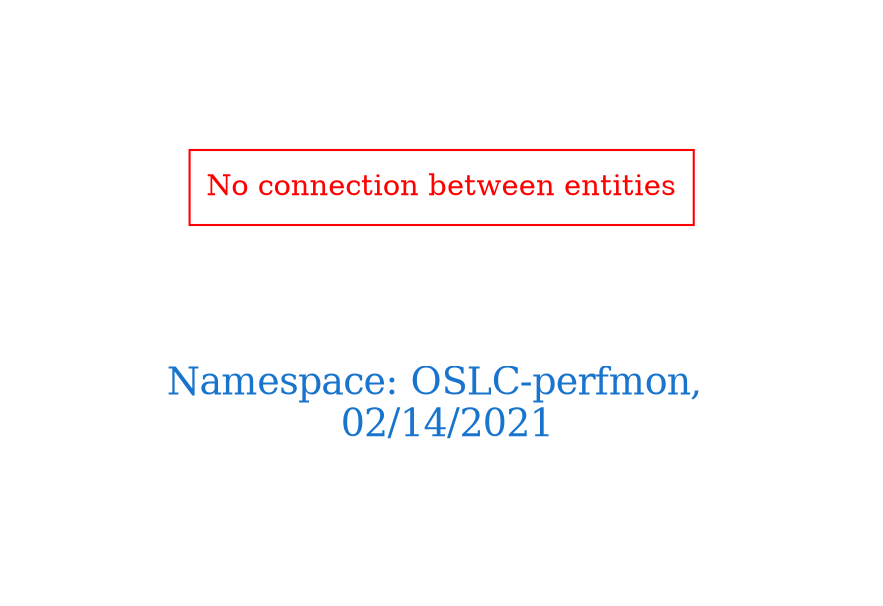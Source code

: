 digraph OGIT_ontology {
 graph [ rankdir= LR,pad=1 
fontsize = 18,
fontcolor= dodgerblue3,label = "\n\n\nNamespace: OSLC-perfmon, \n 02/14/2021"];
node[shape=polygon];
edge [  color="gray81"];

"No connection between entities" [fontcolor = "red",color="red", shape="polygon"]
}
